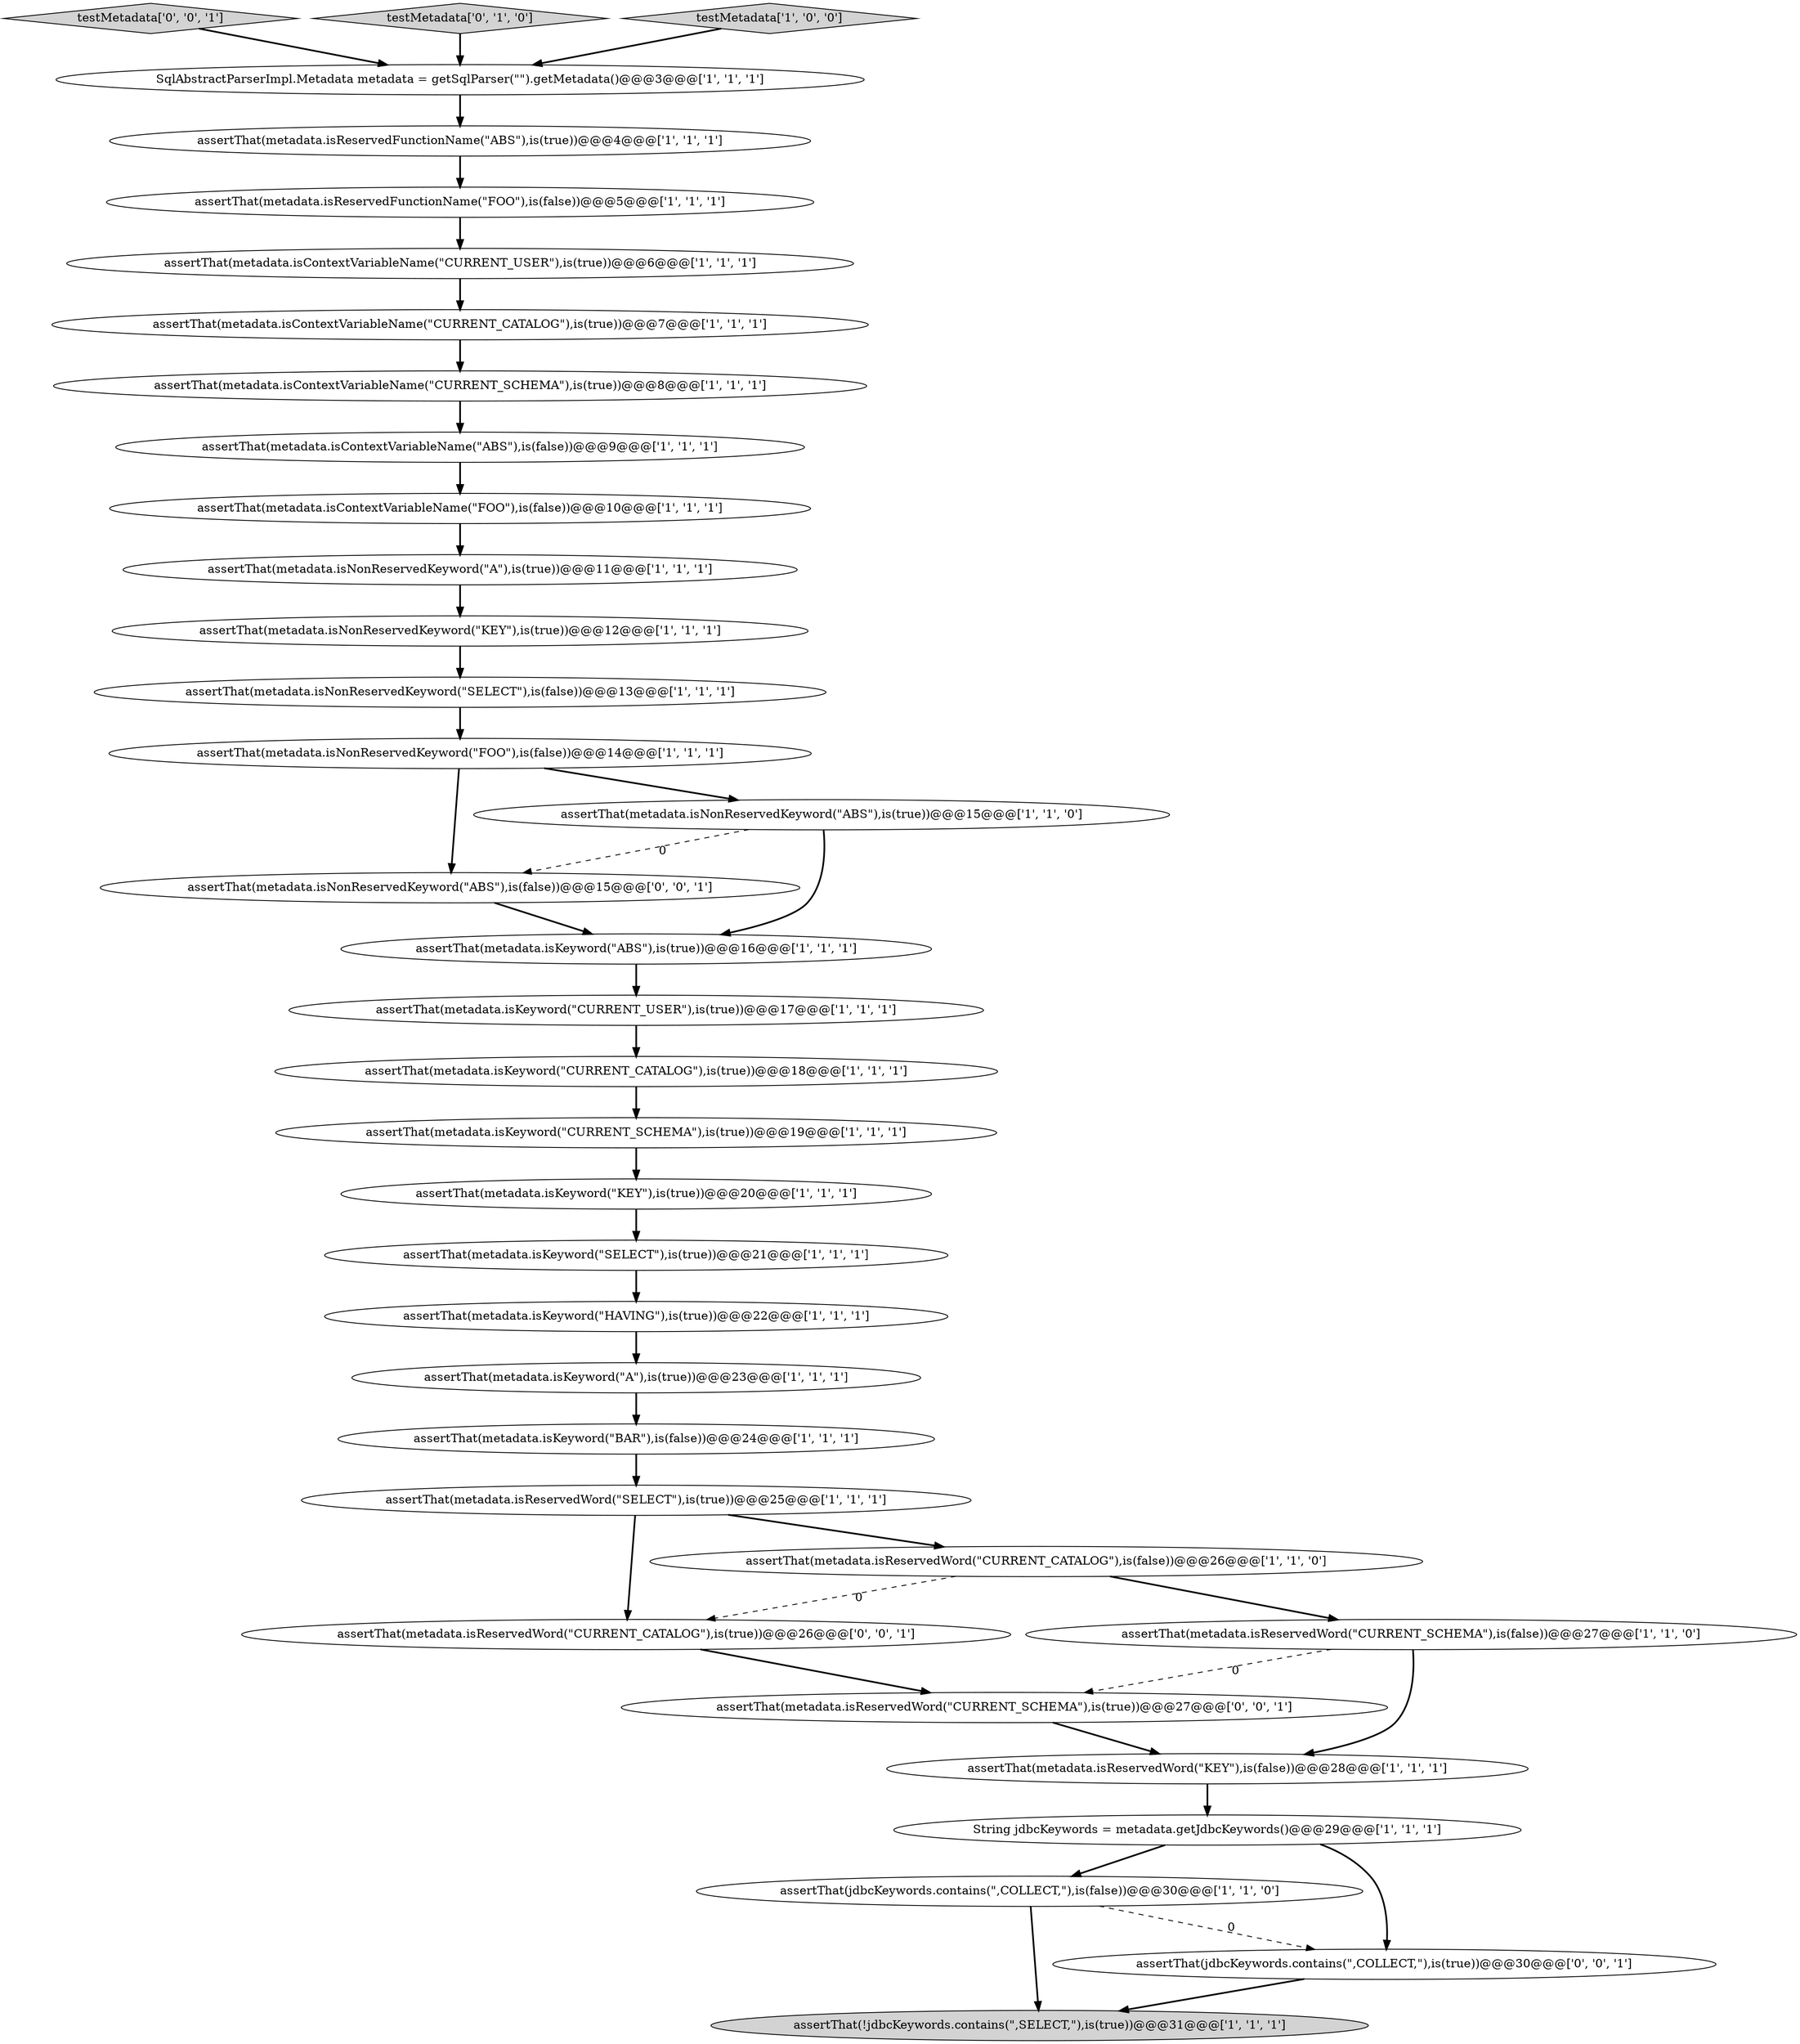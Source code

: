 digraph {
10 [style = filled, label = "assertThat(jdbcKeywords.contains(\",COLLECT,\"),is(false))@@@30@@@['1', '1', '0']", fillcolor = white, shape = ellipse image = "AAA0AAABBB1BBB"];
20 [style = filled, label = "String jdbcKeywords = metadata.getJdbcKeywords()@@@29@@@['1', '1', '1']", fillcolor = white, shape = ellipse image = "AAA0AAABBB1BBB"];
14 [style = filled, label = "assertThat(metadata.isContextVariableName(\"CURRENT_CATALOG\"),is(true))@@@7@@@['1', '1', '1']", fillcolor = white, shape = ellipse image = "AAA0AAABBB1BBB"];
9 [style = filled, label = "assertThat(metadata.isKeyword(\"ABS\"),is(true))@@@16@@@['1', '1', '1']", fillcolor = white, shape = ellipse image = "AAA0AAABBB1BBB"];
19 [style = filled, label = "assertThat(metadata.isReservedFunctionName(\"FOO\"),is(false))@@@5@@@['1', '1', '1']", fillcolor = white, shape = ellipse image = "AAA0AAABBB1BBB"];
28 [style = filled, label = "assertThat(metadata.isKeyword(\"CURRENT_CATALOG\"),is(true))@@@18@@@['1', '1', '1']", fillcolor = white, shape = ellipse image = "AAA0AAABBB1BBB"];
23 [style = filled, label = "assertThat(metadata.isKeyword(\"KEY\"),is(true))@@@20@@@['1', '1', '1']", fillcolor = white, shape = ellipse image = "AAA0AAABBB1BBB"];
21 [style = filled, label = "assertThat(metadata.isContextVariableName(\"FOO\"),is(false))@@@10@@@['1', '1', '1']", fillcolor = white, shape = ellipse image = "AAA0AAABBB1BBB"];
24 [style = filled, label = "assertThat(metadata.isKeyword(\"A\"),is(true))@@@23@@@['1', '1', '1']", fillcolor = white, shape = ellipse image = "AAA0AAABBB1BBB"];
8 [style = filled, label = "assertThat(metadata.isContextVariableName(\"ABS\"),is(false))@@@9@@@['1', '1', '1']", fillcolor = white, shape = ellipse image = "AAA0AAABBB1BBB"];
13 [style = filled, label = "assertThat(metadata.isNonReservedKeyword(\"KEY\"),is(true))@@@12@@@['1', '1', '1']", fillcolor = white, shape = ellipse image = "AAA0AAABBB1BBB"];
31 [style = filled, label = "testMetadata['0', '0', '1']", fillcolor = lightgray, shape = diamond image = "AAA0AAABBB3BBB"];
29 [style = filled, label = "assertThat(metadata.isKeyword(\"CURRENT_SCHEMA\"),is(true))@@@19@@@['1', '1', '1']", fillcolor = white, shape = ellipse image = "AAA0AAABBB1BBB"];
22 [style = filled, label = "assertThat(metadata.isNonReservedKeyword(\"SELECT\"),is(false))@@@13@@@['1', '1', '1']", fillcolor = white, shape = ellipse image = "AAA0AAABBB1BBB"];
1 [style = filled, label = "assertThat(metadata.isReservedWord(\"SELECT\"),is(true))@@@25@@@['1', '1', '1']", fillcolor = white, shape = ellipse image = "AAA0AAABBB1BBB"];
34 [style = filled, label = "assertThat(metadata.isReservedWord(\"CURRENT_CATALOG\"),is(true))@@@26@@@['0', '0', '1']", fillcolor = white, shape = ellipse image = "AAA0AAABBB3BBB"];
33 [style = filled, label = "assertThat(metadata.isReservedWord(\"CURRENT_SCHEMA\"),is(true))@@@27@@@['0', '0', '1']", fillcolor = white, shape = ellipse image = "AAA0AAABBB3BBB"];
3 [style = filled, label = "assertThat(metadata.isNonReservedKeyword(\"FOO\"),is(false))@@@14@@@['1', '1', '1']", fillcolor = white, shape = ellipse image = "AAA0AAABBB1BBB"];
35 [style = filled, label = "assertThat(metadata.isNonReservedKeyword(\"ABS\"),is(false))@@@15@@@['0', '0', '1']", fillcolor = white, shape = ellipse image = "AAA0AAABBB3BBB"];
32 [style = filled, label = "assertThat(jdbcKeywords.contains(\",COLLECT,\"),is(true))@@@30@@@['0', '0', '1']", fillcolor = white, shape = ellipse image = "AAA0AAABBB3BBB"];
12 [style = filled, label = "assertThat(metadata.isContextVariableName(\"CURRENT_USER\"),is(true))@@@6@@@['1', '1', '1']", fillcolor = white, shape = ellipse image = "AAA0AAABBB1BBB"];
16 [style = filled, label = "assertThat(metadata.isKeyword(\"SELECT\"),is(true))@@@21@@@['1', '1', '1']", fillcolor = white, shape = ellipse image = "AAA0AAABBB1BBB"];
7 [style = filled, label = "assertThat(metadata.isContextVariableName(\"CURRENT_SCHEMA\"),is(true))@@@8@@@['1', '1', '1']", fillcolor = white, shape = ellipse image = "AAA0AAABBB1BBB"];
15 [style = filled, label = "assertThat(metadata.isReservedWord(\"CURRENT_CATALOG\"),is(false))@@@26@@@['1', '1', '0']", fillcolor = white, shape = ellipse image = "AAA0AAABBB1BBB"];
0 [style = filled, label = "assertThat(metadata.isNonReservedKeyword(\"ABS\"),is(true))@@@15@@@['1', '1', '0']", fillcolor = white, shape = ellipse image = "AAA0AAABBB1BBB"];
26 [style = filled, label = "assertThat(metadata.isReservedWord(\"CURRENT_SCHEMA\"),is(false))@@@27@@@['1', '1', '0']", fillcolor = white, shape = ellipse image = "AAA0AAABBB1BBB"];
18 [style = filled, label = "assertThat(metadata.isReservedWord(\"KEY\"),is(false))@@@28@@@['1', '1', '1']", fillcolor = white, shape = ellipse image = "AAA0AAABBB1BBB"];
2 [style = filled, label = "assertThat(!jdbcKeywords.contains(\",SELECT,\"),is(true))@@@31@@@['1', '1', '1']", fillcolor = lightgray, shape = ellipse image = "AAA0AAABBB1BBB"];
5 [style = filled, label = "SqlAbstractParserImpl.Metadata metadata = getSqlParser(\"\").getMetadata()@@@3@@@['1', '1', '1']", fillcolor = white, shape = ellipse image = "AAA0AAABBB1BBB"];
4 [style = filled, label = "assertThat(metadata.isKeyword(\"BAR\"),is(false))@@@24@@@['1', '1', '1']", fillcolor = white, shape = ellipse image = "AAA0AAABBB1BBB"];
11 [style = filled, label = "assertThat(metadata.isKeyword(\"HAVING\"),is(true))@@@22@@@['1', '1', '1']", fillcolor = white, shape = ellipse image = "AAA0AAABBB1BBB"];
30 [style = filled, label = "testMetadata['0', '1', '0']", fillcolor = lightgray, shape = diamond image = "AAA0AAABBB2BBB"];
27 [style = filled, label = "testMetadata['1', '0', '0']", fillcolor = lightgray, shape = diamond image = "AAA0AAABBB1BBB"];
25 [style = filled, label = "assertThat(metadata.isNonReservedKeyword(\"A\"),is(true))@@@11@@@['1', '1', '1']", fillcolor = white, shape = ellipse image = "AAA0AAABBB1BBB"];
17 [style = filled, label = "assertThat(metadata.isReservedFunctionName(\"ABS\"),is(true))@@@4@@@['1', '1', '1']", fillcolor = white, shape = ellipse image = "AAA0AAABBB1BBB"];
6 [style = filled, label = "assertThat(metadata.isKeyword(\"CURRENT_USER\"),is(true))@@@17@@@['1', '1', '1']", fillcolor = white, shape = ellipse image = "AAA0AAABBB1BBB"];
28->29 [style = bold, label=""];
0->9 [style = bold, label=""];
23->16 [style = bold, label=""];
15->34 [style = dashed, label="0"];
16->11 [style = bold, label=""];
19->12 [style = bold, label=""];
25->13 [style = bold, label=""];
35->9 [style = bold, label=""];
1->15 [style = bold, label=""];
31->5 [style = bold, label=""];
34->33 [style = bold, label=""];
20->32 [style = bold, label=""];
26->33 [style = dashed, label="0"];
29->23 [style = bold, label=""];
21->25 [style = bold, label=""];
7->8 [style = bold, label=""];
5->17 [style = bold, label=""];
11->24 [style = bold, label=""];
32->2 [style = bold, label=""];
17->19 [style = bold, label=""];
3->0 [style = bold, label=""];
9->6 [style = bold, label=""];
14->7 [style = bold, label=""];
15->26 [style = bold, label=""];
20->10 [style = bold, label=""];
3->35 [style = bold, label=""];
22->3 [style = bold, label=""];
18->20 [style = bold, label=""];
24->4 [style = bold, label=""];
1->34 [style = bold, label=""];
10->32 [style = dashed, label="0"];
33->18 [style = bold, label=""];
30->5 [style = bold, label=""];
12->14 [style = bold, label=""];
8->21 [style = bold, label=""];
10->2 [style = bold, label=""];
4->1 [style = bold, label=""];
13->22 [style = bold, label=""];
27->5 [style = bold, label=""];
0->35 [style = dashed, label="0"];
6->28 [style = bold, label=""];
26->18 [style = bold, label=""];
}
